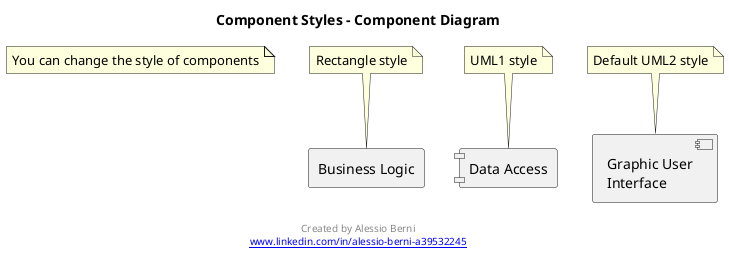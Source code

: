 @startuml Component_Styles

title Component Styles - Component Diagram

note as N
	You can change the style of components
end note

skinparam componentStyle rectangle
[Business Logic]

note top of [Business Logic]
	Rectangle style
end note

skinparam componentStyle uml1
[Data Access] 

note top of [Data Access]
	UML1 style
end note

skinparam componentStyle uml2
[Graphic User\nInterface]

note top of [Graphic User\nInterface]
	Default UML2 style
end note

footer

	Created by Alessio Berni
	[[www.linkedin.com/in/alessio-berni-a39532245]]
end footer

@enduml